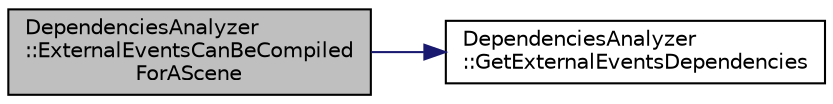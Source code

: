 digraph "DependenciesAnalyzer::ExternalEventsCanBeCompiledForAScene"
{
  edge [fontname="Helvetica",fontsize="10",labelfontname="Helvetica",labelfontsize="10"];
  node [fontname="Helvetica",fontsize="10",shape=record];
  rankdir="LR";
  Node1 [label="DependenciesAnalyzer\l::ExternalEventsCanBeCompiled\lForAScene",height=0.2,width=0.4,color="black", fillcolor="grey75", style="filled", fontcolor="black"];
  Node1 -> Node2 [color="midnightblue",fontsize="10",style="solid",fontname="Helvetica"];
  Node2 [label="DependenciesAnalyzer\l::GetExternalEventsDependencies",height=0.2,width=0.4,color="black", fillcolor="white", style="filled",URL="$d1/d4e/class_dependencies_analyzer.html#a504fcf41c94c67f7922850bbe5ade1cb",tooltip="Return the external events being dependencies of the scene or external events passed in the construct..."];
}

